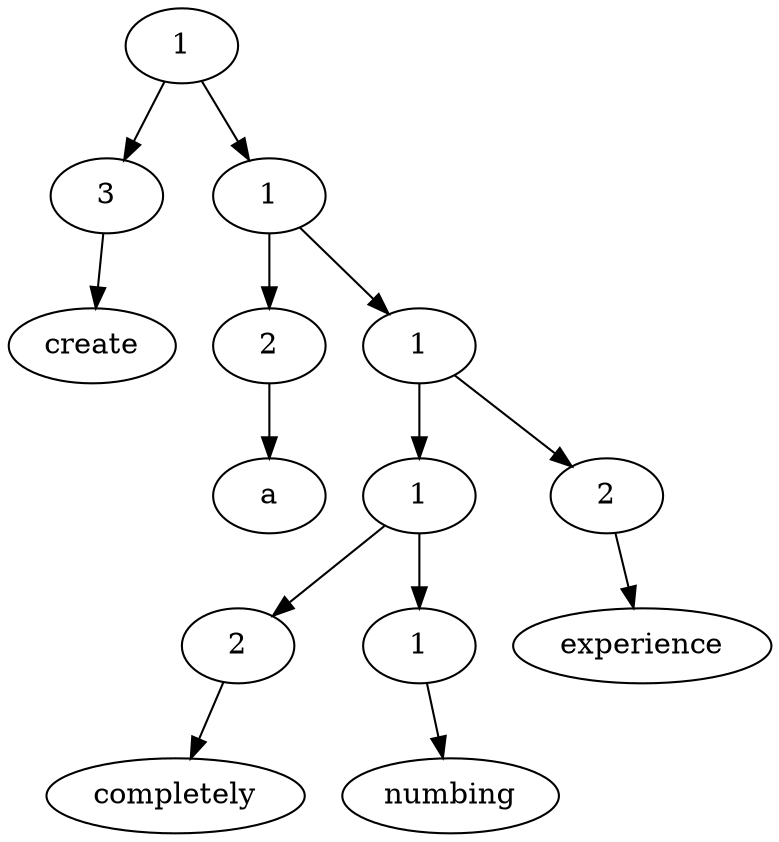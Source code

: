 digraph G{Node0 [label="1"]
Node0 -> Node1
Node0 -> Node3
Node1 [label="3"]
Node1 -> Node2
Node3 [label="1"]
Node3 -> Node4
Node3 -> Node6
Node2 [label="create"]
Node4 [label="2"]
Node4 -> Node5
Node6 [label="1"]
Node6 -> Node7
Node6 -> Node12
Node5 [label="a"]
Node7 [label="1"]
Node7 -> Node8
Node7 -> Node10
Node12 [label="2"]
Node12 -> Node13
Node8 [label="2"]
Node8 -> Node9
Node10 [label="1"]
Node10 -> Node11
Node13 [label="experience"]
Node9 [label="completely"]
Node11 [label="numbing"]
}